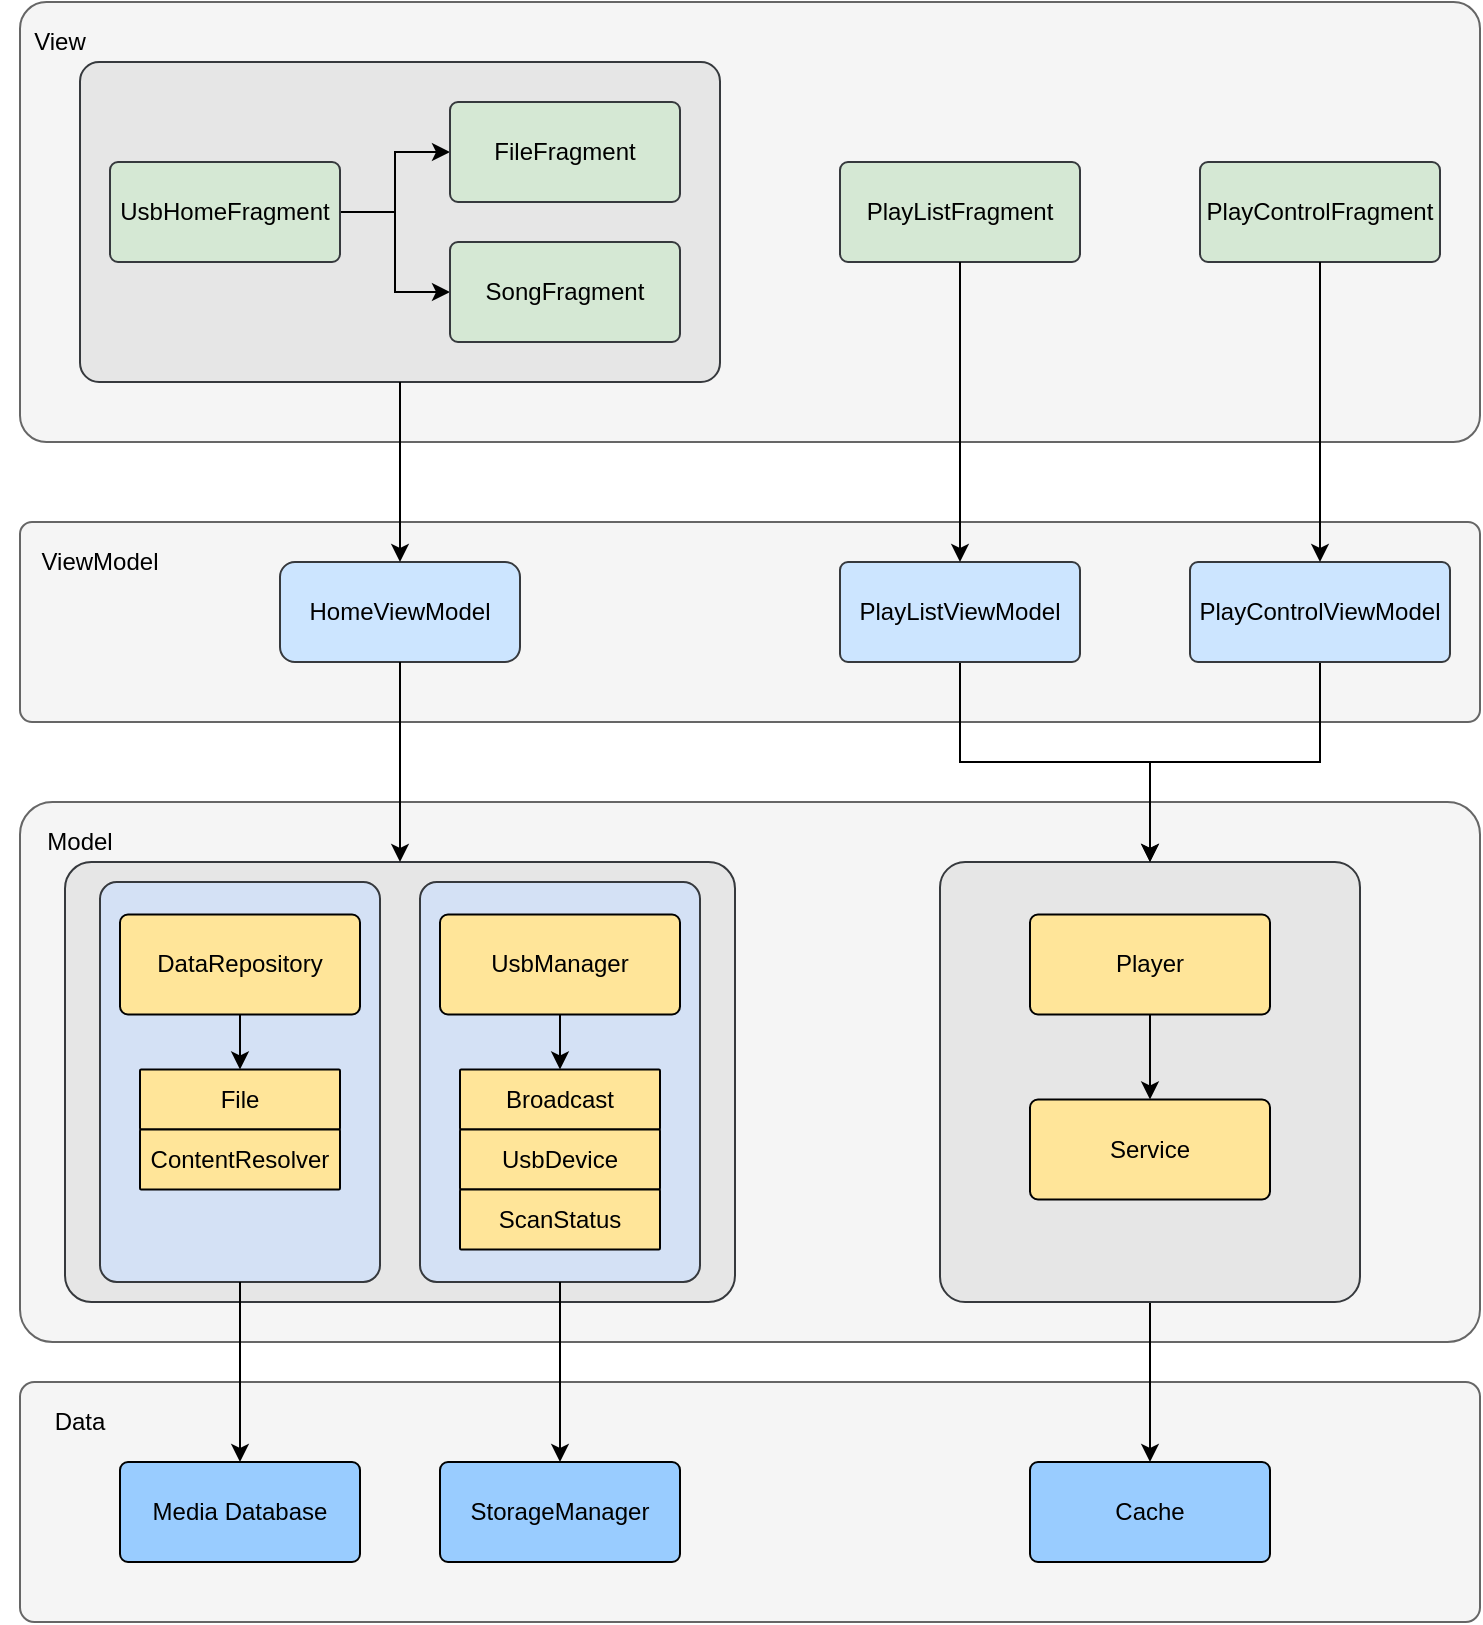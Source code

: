 <mxfile version="18.0.7" type="github">
  <diagram id="KjJkOPJ2jgcdQYtncmc7" name="Page-1">
    <mxGraphModel dx="829" dy="503" grid="1" gridSize="10" guides="1" tooltips="1" connect="1" arrows="1" fold="1" page="1" pageScale="1" pageWidth="827" pageHeight="1169" math="0" shadow="0">
      <root>
        <mxCell id="0" />
        <mxCell id="1" parent="0" />
        <mxCell id="9zxa_Zxx09-ITc7ooVgl-18" value="" style="rounded=1;whiteSpace=wrap;html=1;fillColor=#f5f5f5;fontColor=#333333;strokeColor=#666666;align=left;arcSize=6;" vertex="1" parent="1">
          <mxGeometry x="430" y="440" width="730" height="270" as="geometry" />
        </mxCell>
        <mxCell id="9zxa_Zxx09-ITc7ooVgl-19" value="" style="rounded=1;whiteSpace=wrap;html=1;fillColor=#E6E6E6;strokeColor=#36393d;arcSize=6;" vertex="1" parent="1">
          <mxGeometry x="452.5" y="470" width="335" height="220" as="geometry" />
        </mxCell>
        <mxCell id="9zxa_Zxx09-ITc7ooVgl-68" value="" style="rounded=1;whiteSpace=wrap;html=1;fillColor=#D4E1F5;strokeColor=#36393d;arcSize=6;" vertex="1" parent="1">
          <mxGeometry x="630" y="480" width="140" height="200" as="geometry" />
        </mxCell>
        <mxCell id="9zxa_Zxx09-ITc7ooVgl-67" value="" style="rounded=1;whiteSpace=wrap;html=1;fillColor=#D4E1F5;strokeColor=#36393d;arcSize=6;" vertex="1" parent="1">
          <mxGeometry x="470" y="480" width="140" height="200" as="geometry" />
        </mxCell>
        <mxCell id="9zxa_Zxx09-ITc7ooVgl-34" value="" style="rounded=1;whiteSpace=wrap;html=1;fillColor=#f5f5f5;fontColor=#333333;strokeColor=#666666;align=left;arcSize=6;" vertex="1" parent="1">
          <mxGeometry x="430" y="730" width="730" height="120" as="geometry" />
        </mxCell>
        <mxCell id="9zxa_Zxx09-ITc7ooVgl-66" style="edgeStyle=orthogonalEdgeStyle;rounded=0;orthogonalLoop=1;jettySize=auto;html=1;exitX=0.5;exitY=1;exitDx=0;exitDy=0;entryX=0.5;entryY=0;entryDx=0;entryDy=0;startArrow=none;startFill=0;" edge="1" parent="1" source="9zxa_Zxx09-ITc7ooVgl-62" target="9zxa_Zxx09-ITc7ooVgl-39">
          <mxGeometry relative="1" as="geometry" />
        </mxCell>
        <mxCell id="9zxa_Zxx09-ITc7ooVgl-62" value="" style="rounded=1;whiteSpace=wrap;html=1;fillColor=#E6E6E6;strokeColor=#36393d;arcSize=6;" vertex="1" parent="1">
          <mxGeometry x="890" y="470" width="210" height="220" as="geometry" />
        </mxCell>
        <mxCell id="9zxa_Zxx09-ITc7ooVgl-12" value="Player" style="rounded=1;whiteSpace=wrap;html=1;fillColor=#FFE599;strokeColor=#000000;arcSize=8;" vertex="1" parent="1">
          <mxGeometry x="935" y="496.25" width="120" height="50" as="geometry" />
        </mxCell>
        <mxCell id="9zxa_Zxx09-ITc7ooVgl-23" value="" style="rounded=1;whiteSpace=wrap;html=1;fillColor=#f5f5f5;fontColor=#333333;strokeColor=#666666;arcSize=6;" vertex="1" parent="1">
          <mxGeometry x="430" y="300" width="730" height="100" as="geometry" />
        </mxCell>
        <mxCell id="9zxa_Zxx09-ITc7ooVgl-8" value="HomeViewModel" style="rounded=1;whiteSpace=wrap;html=1;fillColor=#cce5ff;strokeColor=#36393d;" vertex="1" parent="1">
          <mxGeometry x="560" y="320" width="120" height="50" as="geometry" />
        </mxCell>
        <mxCell id="9zxa_Zxx09-ITc7ooVgl-63" style="edgeStyle=orthogonalEdgeStyle;rounded=0;orthogonalLoop=1;jettySize=auto;html=1;exitX=0.5;exitY=1;exitDx=0;exitDy=0;entryX=0.5;entryY=0;entryDx=0;entryDy=0;startArrow=none;startFill=0;" edge="1" parent="1" source="9zxa_Zxx09-ITc7ooVgl-9" target="9zxa_Zxx09-ITc7ooVgl-62">
          <mxGeometry relative="1" as="geometry" />
        </mxCell>
        <mxCell id="9zxa_Zxx09-ITc7ooVgl-9" value="PlayListViewModel" style="rounded=1;whiteSpace=wrap;html=1;fillColor=#cce5ff;strokeColor=#36393d;arcSize=8;" vertex="1" parent="1">
          <mxGeometry x="840" y="320" width="120" height="50" as="geometry" />
        </mxCell>
        <mxCell id="9zxa_Zxx09-ITc7ooVgl-65" style="edgeStyle=orthogonalEdgeStyle;rounded=0;orthogonalLoop=1;jettySize=auto;html=1;exitX=0.5;exitY=1;exitDx=0;exitDy=0;entryX=0.5;entryY=0;entryDx=0;entryDy=0;startArrow=none;startFill=0;" edge="1" parent="1" source="9zxa_Zxx09-ITc7ooVgl-10" target="9zxa_Zxx09-ITc7ooVgl-62">
          <mxGeometry relative="1" as="geometry" />
        </mxCell>
        <mxCell id="9zxa_Zxx09-ITc7ooVgl-10" value="PlayControlViewModel" style="rounded=1;whiteSpace=wrap;html=1;fillColor=#cce5ff;strokeColor=#36393d;arcSize=8;" vertex="1" parent="1">
          <mxGeometry x="1015" y="320" width="130" height="50" as="geometry" />
        </mxCell>
        <mxCell id="9zxa_Zxx09-ITc7ooVgl-21" style="edgeStyle=orthogonalEdgeStyle;rounded=0;orthogonalLoop=1;jettySize=auto;html=1;exitX=0.5;exitY=1;exitDx=0;exitDy=0;" edge="1" parent="1" source="9zxa_Zxx09-ITc7ooVgl-8" target="9zxa_Zxx09-ITc7ooVgl-19">
          <mxGeometry relative="1" as="geometry" />
        </mxCell>
        <mxCell id="9zxa_Zxx09-ITc7ooVgl-24" value="Model" style="text;html=1;strokeColor=none;fillColor=none;align=center;verticalAlign=middle;whiteSpace=wrap;rounded=0;" vertex="1" parent="1">
          <mxGeometry x="430" y="450" width="60" height="20" as="geometry" />
        </mxCell>
        <mxCell id="9zxa_Zxx09-ITc7ooVgl-25" value="ViewModel" style="text;html=1;strokeColor=none;fillColor=none;align=center;verticalAlign=middle;whiteSpace=wrap;rounded=0;" vertex="1" parent="1">
          <mxGeometry x="440" y="310" width="60" height="20" as="geometry" />
        </mxCell>
        <mxCell id="9zxa_Zxx09-ITc7ooVgl-26" value="" style="rounded=1;whiteSpace=wrap;html=1;fillColor=#f5f5f5;fontColor=#333333;strokeColor=#666666;arcSize=6;" vertex="1" parent="1">
          <mxGeometry x="430" y="40" width="730" height="220" as="geometry" />
        </mxCell>
        <mxCell id="9zxa_Zxx09-ITc7ooVgl-4" value="PlayListFragment" style="rounded=1;whiteSpace=wrap;html=1;arcSize=8;fillColor=#D5E8D4;strokeColor=#36393d;" vertex="1" parent="1">
          <mxGeometry x="840" y="120" width="120" height="50" as="geometry" />
        </mxCell>
        <mxCell id="9zxa_Zxx09-ITc7ooVgl-5" value="PlayControlFragment" style="rounded=1;whiteSpace=wrap;html=1;arcSize=8;fillColor=#D5E8D4;strokeColor=#36393d;" vertex="1" parent="1">
          <mxGeometry x="1020" y="120" width="120" height="50" as="geometry" />
        </mxCell>
        <mxCell id="9zxa_Zxx09-ITc7ooVgl-20" value="" style="rounded=1;whiteSpace=wrap;html=1;arcSize=6;fillColor=#E6E6E6;strokeColor=#36393d;" vertex="1" parent="1">
          <mxGeometry x="460" y="70" width="320" height="160" as="geometry" />
        </mxCell>
        <mxCell id="9zxa_Zxx09-ITc7ooVgl-6" style="edgeStyle=orthogonalEdgeStyle;rounded=0;orthogonalLoop=1;jettySize=auto;html=1;exitX=1;exitY=0.5;exitDx=0;exitDy=0;" edge="1" parent="1" source="9zxa_Zxx09-ITc7ooVgl-1" target="9zxa_Zxx09-ITc7ooVgl-2">
          <mxGeometry relative="1" as="geometry" />
        </mxCell>
        <mxCell id="9zxa_Zxx09-ITc7ooVgl-7" style="edgeStyle=orthogonalEdgeStyle;rounded=0;orthogonalLoop=1;jettySize=auto;html=1;exitX=1;exitY=0.5;exitDx=0;exitDy=0;entryX=0;entryY=0.5;entryDx=0;entryDy=0;" edge="1" parent="1" source="9zxa_Zxx09-ITc7ooVgl-1" target="9zxa_Zxx09-ITc7ooVgl-3">
          <mxGeometry relative="1" as="geometry" />
        </mxCell>
        <mxCell id="9zxa_Zxx09-ITc7ooVgl-1" value="UsbHomeFragment" style="rounded=1;whiteSpace=wrap;html=1;arcSize=8;fillColor=#D5E8D4;strokeColor=#36393d;" vertex="1" parent="1">
          <mxGeometry x="475" y="120" width="115" height="50" as="geometry" />
        </mxCell>
        <mxCell id="9zxa_Zxx09-ITc7ooVgl-2" value="FileFragment" style="rounded=1;whiteSpace=wrap;html=1;arcSize=8;fillColor=#D5E8D4;strokeColor=#36393d;" vertex="1" parent="1">
          <mxGeometry x="645" y="90" width="115" height="50" as="geometry" />
        </mxCell>
        <mxCell id="9zxa_Zxx09-ITc7ooVgl-3" value="SongFragment" style="rounded=1;whiteSpace=wrap;html=1;arcSize=8;fillColor=#D5E8D4;strokeColor=#36393d;" vertex="1" parent="1">
          <mxGeometry x="645" y="160" width="115" height="50" as="geometry" />
        </mxCell>
        <mxCell id="9zxa_Zxx09-ITc7ooVgl-14" style="edgeStyle=orthogonalEdgeStyle;rounded=0;orthogonalLoop=1;jettySize=auto;html=1;exitX=0.5;exitY=1;exitDx=0;exitDy=0;startArrow=none;startFill=0;" edge="1" parent="1" source="9zxa_Zxx09-ITc7ooVgl-4" target="9zxa_Zxx09-ITc7ooVgl-9">
          <mxGeometry relative="1" as="geometry" />
        </mxCell>
        <mxCell id="9zxa_Zxx09-ITc7ooVgl-15" style="edgeStyle=orthogonalEdgeStyle;rounded=0;orthogonalLoop=1;jettySize=auto;html=1;exitX=0.5;exitY=1;exitDx=0;exitDy=0;entryX=0.5;entryY=0;entryDx=0;entryDy=0;startArrow=none;startFill=0;" edge="1" parent="1" source="9zxa_Zxx09-ITc7ooVgl-5" target="9zxa_Zxx09-ITc7ooVgl-10">
          <mxGeometry relative="1" as="geometry" />
        </mxCell>
        <mxCell id="9zxa_Zxx09-ITc7ooVgl-22" style="edgeStyle=orthogonalEdgeStyle;rounded=0;orthogonalLoop=1;jettySize=auto;html=1;exitX=0.5;exitY=1;exitDx=0;exitDy=0;entryX=0.5;entryY=0;entryDx=0;entryDy=0;startArrow=none;startFill=0;" edge="1" parent="1" source="9zxa_Zxx09-ITc7ooVgl-20" target="9zxa_Zxx09-ITc7ooVgl-8">
          <mxGeometry relative="1" as="geometry" />
        </mxCell>
        <mxCell id="9zxa_Zxx09-ITc7ooVgl-27" value="View" style="text;html=1;strokeColor=none;fillColor=none;align=center;verticalAlign=middle;whiteSpace=wrap;rounded=0;" vertex="1" parent="1">
          <mxGeometry x="420" y="50" width="60" height="20" as="geometry" />
        </mxCell>
        <mxCell id="9zxa_Zxx09-ITc7ooVgl-35" value="Service" style="rounded=1;whiteSpace=wrap;html=1;fillColor=#FFE599;strokeColor=#000000;arcSize=8;" vertex="1" parent="1">
          <mxGeometry x="935" y="588.75" width="120" height="50" as="geometry" />
        </mxCell>
        <mxCell id="9zxa_Zxx09-ITc7ooVgl-36" value="Media Database" style="rounded=1;whiteSpace=wrap;html=1;fillColor=#99CCFF;strokeColor=#000000;arcSize=8;" vertex="1" parent="1">
          <mxGeometry x="480" y="770" width="120" height="50" as="geometry" />
        </mxCell>
        <mxCell id="9zxa_Zxx09-ITc7ooVgl-37" value="File" style="rounded=1;whiteSpace=wrap;html=1;fillColor=#FFE599;strokeColor=#000000;arcSize=2;" vertex="1" parent="1">
          <mxGeometry x="490" y="573.75" width="100" height="30" as="geometry" />
        </mxCell>
        <mxCell id="9zxa_Zxx09-ITc7ooVgl-39" value="Cache" style="rounded=1;whiteSpace=wrap;html=1;fillColor=#99CCFF;strokeColor=#000000;arcSize=8;" vertex="1" parent="1">
          <mxGeometry x="935" y="770" width="120" height="50" as="geometry" />
        </mxCell>
        <mxCell id="9zxa_Zxx09-ITc7ooVgl-40" value="Data" style="text;html=1;strokeColor=none;fillColor=none;align=center;verticalAlign=middle;whiteSpace=wrap;rounded=0;" vertex="1" parent="1">
          <mxGeometry x="430" y="740" width="60" height="20" as="geometry" />
        </mxCell>
        <mxCell id="9zxa_Zxx09-ITc7ooVgl-42" style="edgeStyle=orthogonalEdgeStyle;rounded=0;orthogonalLoop=1;jettySize=auto;html=1;exitX=0.5;exitY=1;exitDx=0;exitDy=0;entryX=0.5;entryY=0;entryDx=0;entryDy=0;startArrow=none;startFill=0;" edge="1" parent="1" source="9zxa_Zxx09-ITc7ooVgl-12" target="9zxa_Zxx09-ITc7ooVgl-35">
          <mxGeometry relative="1" as="geometry" />
        </mxCell>
        <mxCell id="9zxa_Zxx09-ITc7ooVgl-51" value="ContentResolver" style="rounded=1;whiteSpace=wrap;html=1;fillColor=#FFE599;strokeColor=#000000;arcSize=2;" vertex="1" parent="1">
          <mxGeometry x="490" y="603.75" width="100" height="30" as="geometry" />
        </mxCell>
        <mxCell id="9zxa_Zxx09-ITc7ooVgl-54" style="edgeStyle=orthogonalEdgeStyle;rounded=0;orthogonalLoop=1;jettySize=auto;html=1;exitX=0.5;exitY=1;exitDx=0;exitDy=0;entryX=0.5;entryY=0;entryDx=0;entryDy=0;startArrow=none;startFill=0;" edge="1" parent="1" source="9zxa_Zxx09-ITc7ooVgl-53" target="9zxa_Zxx09-ITc7ooVgl-37">
          <mxGeometry relative="1" as="geometry" />
        </mxCell>
        <mxCell id="9zxa_Zxx09-ITc7ooVgl-53" value="DataRepository" style="rounded=1;whiteSpace=wrap;html=1;fillColor=#FFE599;strokeColor=#000000;arcSize=8;" vertex="1" parent="1">
          <mxGeometry x="480" y="496.25" width="120" height="50" as="geometry" />
        </mxCell>
        <mxCell id="9zxa_Zxx09-ITc7ooVgl-59" style="edgeStyle=orthogonalEdgeStyle;rounded=0;orthogonalLoop=1;jettySize=auto;html=1;exitX=0.5;exitY=1;exitDx=0;exitDy=0;entryX=0.5;entryY=0;entryDx=0;entryDy=0;startArrow=none;startFill=0;" edge="1" parent="1" source="9zxa_Zxx09-ITc7ooVgl-55" target="9zxa_Zxx09-ITc7ooVgl-58">
          <mxGeometry relative="1" as="geometry" />
        </mxCell>
        <mxCell id="9zxa_Zxx09-ITc7ooVgl-55" value="UsbManager" style="rounded=1;whiteSpace=wrap;html=1;fillColor=#FFE599;strokeColor=#000000;arcSize=8;" vertex="1" parent="1">
          <mxGeometry x="640" y="496.25" width="120" height="50" as="geometry" />
        </mxCell>
        <mxCell id="9zxa_Zxx09-ITc7ooVgl-58" value="Broadcast" style="rounded=1;whiteSpace=wrap;html=1;fillColor=#FFE599;strokeColor=#000000;arcSize=2;" vertex="1" parent="1">
          <mxGeometry x="650" y="573.75" width="100" height="30" as="geometry" />
        </mxCell>
        <mxCell id="9zxa_Zxx09-ITc7ooVgl-60" value="UsbDevice" style="rounded=1;whiteSpace=wrap;html=1;fillColor=#FFE599;strokeColor=#000000;arcSize=2;" vertex="1" parent="1">
          <mxGeometry x="650" y="603.75" width="100" height="30" as="geometry" />
        </mxCell>
        <mxCell id="9zxa_Zxx09-ITc7ooVgl-61" value="ScanStatus" style="rounded=1;whiteSpace=wrap;html=1;fillColor=#FFE599;strokeColor=#000000;arcSize=2;" vertex="1" parent="1">
          <mxGeometry x="650" y="633.75" width="100" height="30" as="geometry" />
        </mxCell>
        <mxCell id="9zxa_Zxx09-ITc7ooVgl-71" style="edgeStyle=orthogonalEdgeStyle;rounded=0;orthogonalLoop=1;jettySize=auto;html=1;exitX=0.5;exitY=1;exitDx=0;exitDy=0;entryX=0.5;entryY=0;entryDx=0;entryDy=0;startArrow=none;startFill=0;" edge="1" parent="1" source="9zxa_Zxx09-ITc7ooVgl-67" target="9zxa_Zxx09-ITc7ooVgl-36">
          <mxGeometry relative="1" as="geometry" />
        </mxCell>
        <mxCell id="9zxa_Zxx09-ITc7ooVgl-72" value="StorageManager" style="rounded=1;whiteSpace=wrap;html=1;fillColor=#99CCFF;strokeColor=#000000;arcSize=8;" vertex="1" parent="1">
          <mxGeometry x="640" y="770" width="120" height="50" as="geometry" />
        </mxCell>
        <mxCell id="9zxa_Zxx09-ITc7ooVgl-73" style="edgeStyle=orthogonalEdgeStyle;rounded=0;orthogonalLoop=1;jettySize=auto;html=1;exitX=0.5;exitY=1;exitDx=0;exitDy=0;entryX=0.5;entryY=0;entryDx=0;entryDy=0;startArrow=none;startFill=0;" edge="1" parent="1" source="9zxa_Zxx09-ITc7ooVgl-68" target="9zxa_Zxx09-ITc7ooVgl-72">
          <mxGeometry relative="1" as="geometry" />
        </mxCell>
      </root>
    </mxGraphModel>
  </diagram>
</mxfile>

